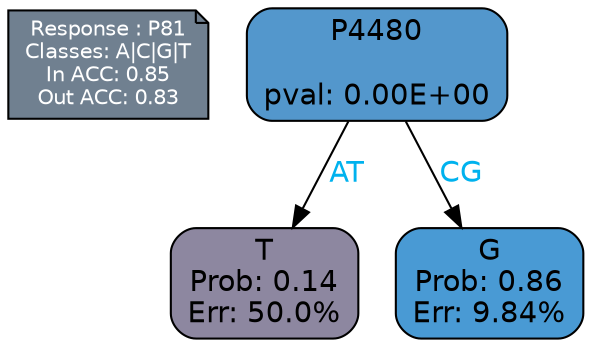 digraph Tree {
node [shape=box, style="filled, rounded", color="black", fontname=helvetica] ;
graph [ranksep=equally, splines=polylines, bgcolor=transparent, dpi=600] ;
edge [fontname=helvetica] ;
LEGEND [label="Response : P81
Classes: A|C|G|T
In ACC: 0.85
Out ACC: 0.83
",shape=note,align=left,style=filled,fillcolor="slategray",fontcolor="white",fontsize=10];1 [label="P4480

pval: 0.00E+00", fillcolor="#5397cc"] ;
2 [label="T
Prob: 0.14
Err: 50.0%", fillcolor="#8d87a0"] ;
3 [label="G
Prob: 0.86
Err: 9.84%", fillcolor="#499ad4"] ;
1 -> 2 [label="AT",fontcolor=deepskyblue2] ;
1 -> 3 [label="CG",fontcolor=deepskyblue2] ;
{rank = same; 2;3;}{rank = same; LEGEND;1;}}